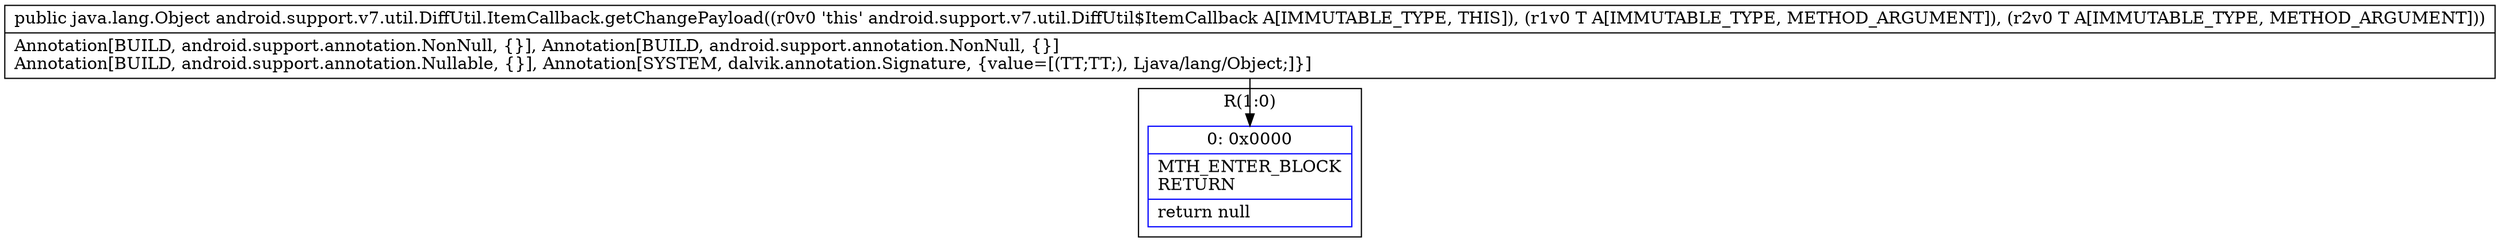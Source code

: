 digraph "CFG forandroid.support.v7.util.DiffUtil.ItemCallback.getChangePayload(Ljava\/lang\/Object;Ljava\/lang\/Object;)Ljava\/lang\/Object;" {
subgraph cluster_Region_1079778791 {
label = "R(1:0)";
node [shape=record,color=blue];
Node_0 [shape=record,label="{0\:\ 0x0000|MTH_ENTER_BLOCK\lRETURN\l|return null\l}"];
}
MethodNode[shape=record,label="{public java.lang.Object android.support.v7.util.DiffUtil.ItemCallback.getChangePayload((r0v0 'this' android.support.v7.util.DiffUtil$ItemCallback A[IMMUTABLE_TYPE, THIS]), (r1v0 T A[IMMUTABLE_TYPE, METHOD_ARGUMENT]), (r2v0 T A[IMMUTABLE_TYPE, METHOD_ARGUMENT]))  | Annotation[BUILD, android.support.annotation.NonNull, \{\}], Annotation[BUILD, android.support.annotation.NonNull, \{\}]\lAnnotation[BUILD, android.support.annotation.Nullable, \{\}], Annotation[SYSTEM, dalvik.annotation.Signature, \{value=[(TT;TT;), Ljava\/lang\/Object;]\}]\l}"];
MethodNode -> Node_0;
}

